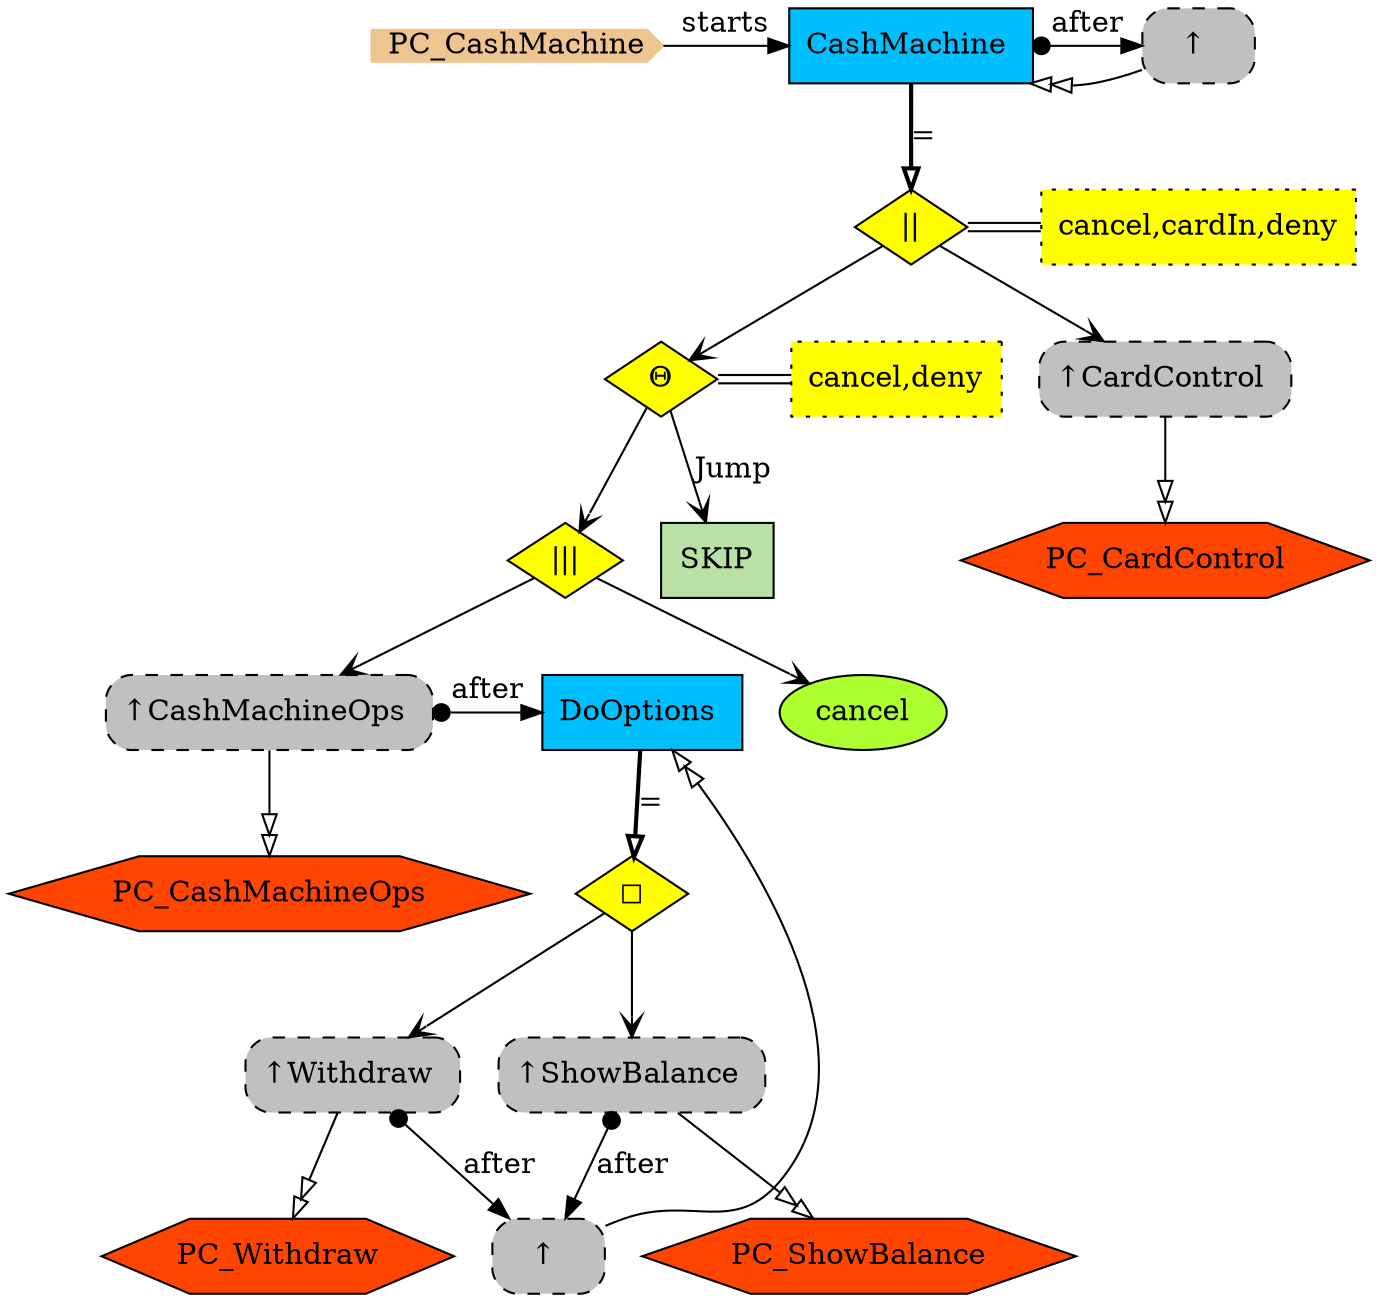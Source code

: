digraph {
StartN_ [shape = cds,color=burlywood2,style=filled,height=.2,width=.2, label =PC_CashMachine];
RefCashMachine [shape=rectangle,fillcolor=gray,style="rounded,filled,dashed",label="↑ "];
OpCashMachine2 [shape=diamond,fillcolor=yellow,style = filled,label="Θ"];
OpCashMachine2_bs[shape=rect,fillcolor=yellow,style="filled,dotted",label="cancel,deny"];
OpCashMachine2->OpCashMachine2_bs [dir=none,color="black:invis:black"];
{rank=same;OpCashMachine2,OpCashMachine2_bs}
SKIP [shape=box,fillcolor="#B9E0A5",style = filled,label="SKIP"];
RefCardControl [shape=rectangle,fillcolor=gray,style="rounded,filled,dashed",label="↑CardControl "];
PC_CashMachineOps [shape=hexagon,fillcolor=orangered,style=filled,label =PC_CashMachineOps];
OpDoOptions [shape=diamond,fillcolor=yellow,style = filled,label="◻︎"];
RefShowBalance [shape=rectangle,fillcolor=gray,style="rounded,filled,dashed",label="↑ShowBalance "];
PC_Withdraw [shape=hexagon,fillcolor=orangered,style=filled,label =PC_Withdraw];
RefDoOptions [shape=rectangle,fillcolor=gray,style="rounded,filled,dashed",label="↑ "];
PC_ShowBalance [shape=hexagon,fillcolor=orangered,style=filled,label =PC_ShowBalance];
RefWithdraw [shape=rectangle,fillcolor=gray,style="rounded,filled,dashed",label="↑Withdraw "];
DoOptions [shape=box,fillcolor=deepskyblue,style = filled,label="DoOptions "];
RefCashMachineOps [shape=rectangle,fillcolor=gray,style="rounded,filled,dashed",label="↑CashMachineOps "];
PC_CardControl [shape=hexagon,fillcolor=orangered,style=filled,label =PC_CardControl];
cancel [shape=ellipse,fillcolor=greenyellow,style = filled,label="cancel"];
OpCashMachine3 [shape=diamond,fillcolor=yellow,style = filled,label="|||"];
OpCashMachine [shape=diamond,fillcolor=yellow,style = filled,label="||"];
OpCashMachine_bs[shape=rect,fillcolor=yellow,style="filled,dotted",label="cancel,cardIn,deny"];
OpCashMachine->OpCashMachine_bs [dir=none,color="black:invis:black"];
{rank=same;OpCashMachine,OpCashMachine_bs}
CashMachine [shape=box,fillcolor=deepskyblue,style = filled,label="CashMachine "];

{rank=same;DoOptions,RefCashMachineOps}
{rank=same;RefCashMachine,CashMachine}
{rank=same;CashMachine,StartN_}

RefShowBalance->RefDoOptions[arrowtail=dot,dir=both,label="after"];
RefWithdraw->PC_Withdraw[arrowhead="normalnormal",fillcolor=white,label=" "];
OpDoOptions->RefShowBalance[arrowhead="open"];
RefCashMachineOps->DoOptions[arrowtail=dot,dir=both,label="after"];
RefCardControl->PC_CardControl[arrowhead="normalnormal",fillcolor=white,label=" "];
OpCashMachine3->cancel[arrowhead="open"];
OpCashMachine2->OpCashMachine3[arrowhead="open"];
OpCashMachine->RefCardControl[arrowhead="open"];
RefCashMachine->CashMachine[arrowhead="normalnormal",fillcolor=white,label=" "];
DoOptions->OpDoOptions[arrowhead="onormal",penwidth=2,label="="];
CashMachine->OpCashMachine[arrowhead="onormal",penwidth=2,label="="];
StartN_->CashMachine[label="starts"];
CashMachine->RefCashMachine[arrowtail=dot,dir=both,label="after"];
OpCashMachine->OpCashMachine2[arrowhead="open"];
OpCashMachine2->SKIP[arrowhead="open",label="Jump"];
OpCashMachine3->RefCashMachineOps[arrowhead="open"];
RefCashMachineOps->PC_CashMachineOps[arrowhead="normalnormal",fillcolor=white,label=" "];
OpDoOptions->RefWithdraw[arrowhead="open"];
RefShowBalance->PC_ShowBalance[arrowhead="normalnormal",fillcolor=white,label=" "];
RefWithdraw->RefDoOptions[arrowtail=dot,dir=both,label="after"];
RefDoOptions->DoOptions[arrowhead="normalnormal",fillcolor=white,label=" "];
}